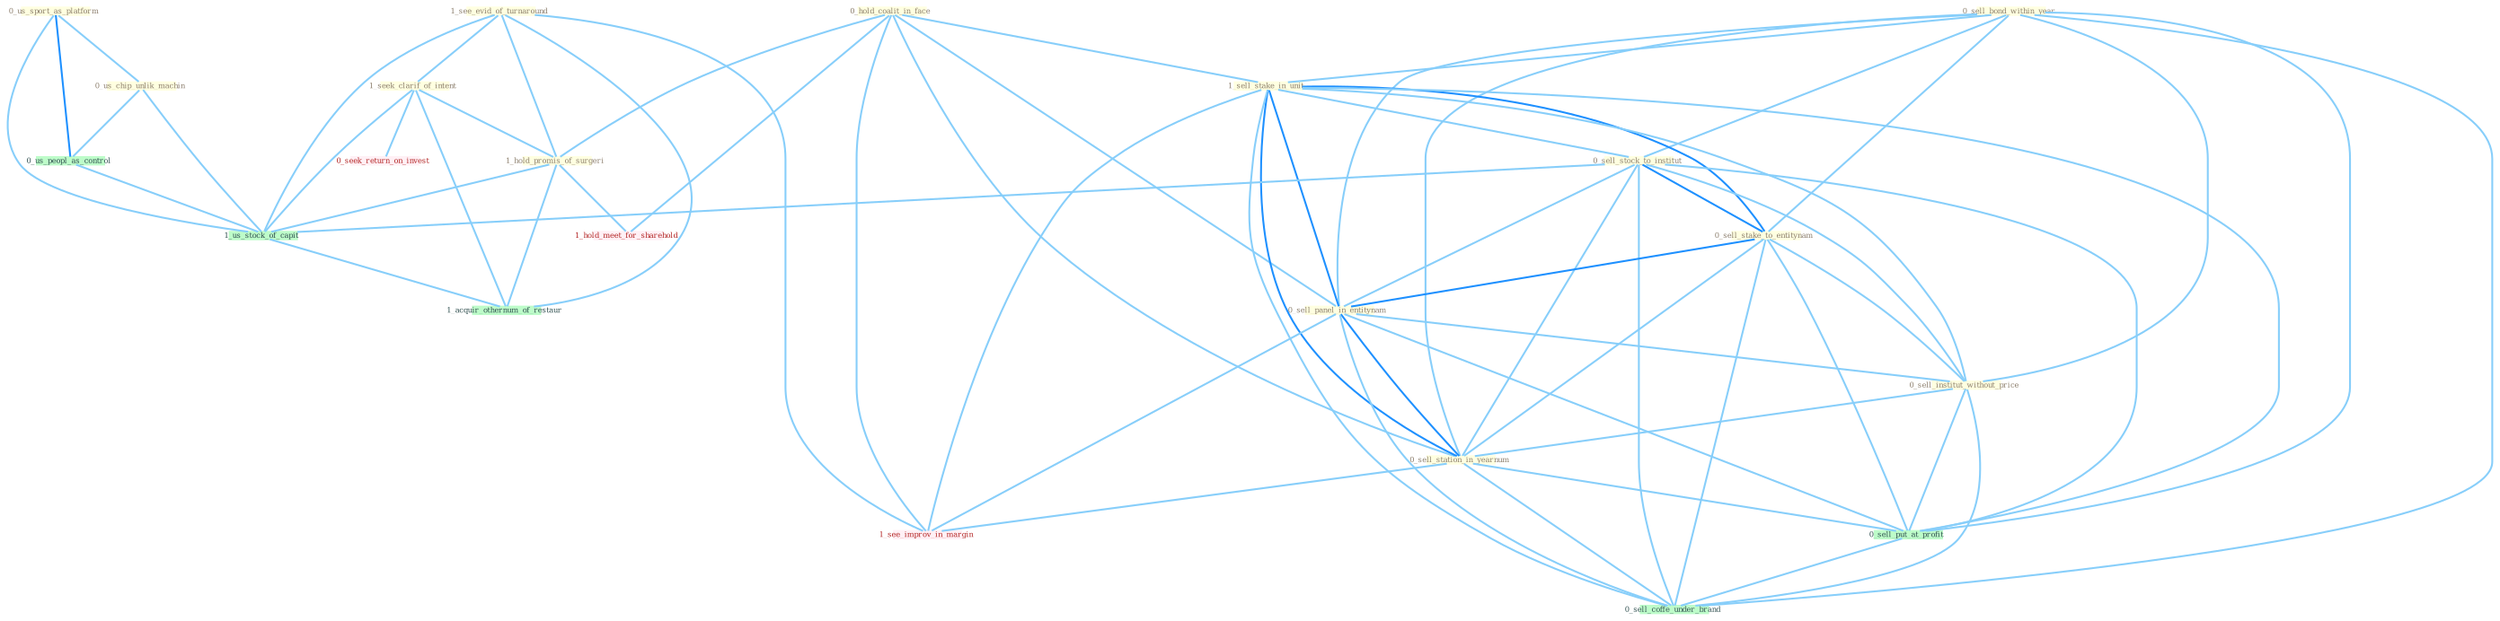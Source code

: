 Graph G{ 
    node
    [shape=polygon,style=filled,width=.5,height=.06,color="#BDFCC9",fixedsize=true,fontsize=4,
    fontcolor="#2f4f4f"];
    {node
    [color="#ffffe0", fontcolor="#8b7d6b"] "1_see_evid_of_turnaround " "0_sell_bond_within_year " "0_hold_coalit_in_face " "1_sell_stake_in_unit " "0_sell_stock_to_institut " "0_us_sport_as_platform " "0_sell_stake_to_entitynam " "1_seek_clarif_of_intent " "0_sell_panel_in_entitynam " "0_sell_institut_without_price " "1_hold_promis_of_surgeri " "0_us_chip_unlik_machin " "0_sell_station_in_yearnum "}
{node [color="#fff0f5", fontcolor="#b22222"] "0_seek_return_on_invest " "1_see_improv_in_margin " "1_hold_meet_for_sharehold "}
edge [color="#B0E2FF"];

	"1_see_evid_of_turnaround " -- "1_seek_clarif_of_intent " [w="1", color="#87cefa" ];
	"1_see_evid_of_turnaround " -- "1_hold_promis_of_surgeri " [w="1", color="#87cefa" ];
	"1_see_evid_of_turnaround " -- "1_us_stock_of_capit " [w="1", color="#87cefa" ];
	"1_see_evid_of_turnaround " -- "1_see_improv_in_margin " [w="1", color="#87cefa" ];
	"1_see_evid_of_turnaround " -- "1_acquir_othernum_of_restaur " [w="1", color="#87cefa" ];
	"0_sell_bond_within_year " -- "1_sell_stake_in_unit " [w="1", color="#87cefa" ];
	"0_sell_bond_within_year " -- "0_sell_stock_to_institut " [w="1", color="#87cefa" ];
	"0_sell_bond_within_year " -- "0_sell_stake_to_entitynam " [w="1", color="#87cefa" ];
	"0_sell_bond_within_year " -- "0_sell_panel_in_entitynam " [w="1", color="#87cefa" ];
	"0_sell_bond_within_year " -- "0_sell_institut_without_price " [w="1", color="#87cefa" ];
	"0_sell_bond_within_year " -- "0_sell_station_in_yearnum " [w="1", color="#87cefa" ];
	"0_sell_bond_within_year " -- "0_sell_put_at_profit " [w="1", color="#87cefa" ];
	"0_sell_bond_within_year " -- "0_sell_coffe_under_brand " [w="1", color="#87cefa" ];
	"0_hold_coalit_in_face " -- "1_sell_stake_in_unit " [w="1", color="#87cefa" ];
	"0_hold_coalit_in_face " -- "0_sell_panel_in_entitynam " [w="1", color="#87cefa" ];
	"0_hold_coalit_in_face " -- "1_hold_promis_of_surgeri " [w="1", color="#87cefa" ];
	"0_hold_coalit_in_face " -- "0_sell_station_in_yearnum " [w="1", color="#87cefa" ];
	"0_hold_coalit_in_face " -- "1_see_improv_in_margin " [w="1", color="#87cefa" ];
	"0_hold_coalit_in_face " -- "1_hold_meet_for_sharehold " [w="1", color="#87cefa" ];
	"1_sell_stake_in_unit " -- "0_sell_stock_to_institut " [w="1", color="#87cefa" ];
	"1_sell_stake_in_unit " -- "0_sell_stake_to_entitynam " [w="2", color="#1e90ff" , len=0.8];
	"1_sell_stake_in_unit " -- "0_sell_panel_in_entitynam " [w="2", color="#1e90ff" , len=0.8];
	"1_sell_stake_in_unit " -- "0_sell_institut_without_price " [w="1", color="#87cefa" ];
	"1_sell_stake_in_unit " -- "0_sell_station_in_yearnum " [w="2", color="#1e90ff" , len=0.8];
	"1_sell_stake_in_unit " -- "0_sell_put_at_profit " [w="1", color="#87cefa" ];
	"1_sell_stake_in_unit " -- "1_see_improv_in_margin " [w="1", color="#87cefa" ];
	"1_sell_stake_in_unit " -- "0_sell_coffe_under_brand " [w="1", color="#87cefa" ];
	"0_sell_stock_to_institut " -- "0_sell_stake_to_entitynam " [w="2", color="#1e90ff" , len=0.8];
	"0_sell_stock_to_institut " -- "0_sell_panel_in_entitynam " [w="1", color="#87cefa" ];
	"0_sell_stock_to_institut " -- "0_sell_institut_without_price " [w="1", color="#87cefa" ];
	"0_sell_stock_to_institut " -- "0_sell_station_in_yearnum " [w="1", color="#87cefa" ];
	"0_sell_stock_to_institut " -- "0_sell_put_at_profit " [w="1", color="#87cefa" ];
	"0_sell_stock_to_institut " -- "1_us_stock_of_capit " [w="1", color="#87cefa" ];
	"0_sell_stock_to_institut " -- "0_sell_coffe_under_brand " [w="1", color="#87cefa" ];
	"0_us_sport_as_platform " -- "0_us_chip_unlik_machin " [w="1", color="#87cefa" ];
	"0_us_sport_as_platform " -- "0_us_peopl_as_control " [w="2", color="#1e90ff" , len=0.8];
	"0_us_sport_as_platform " -- "1_us_stock_of_capit " [w="1", color="#87cefa" ];
	"0_sell_stake_to_entitynam " -- "0_sell_panel_in_entitynam " [w="2", color="#1e90ff" , len=0.8];
	"0_sell_stake_to_entitynam " -- "0_sell_institut_without_price " [w="1", color="#87cefa" ];
	"0_sell_stake_to_entitynam " -- "0_sell_station_in_yearnum " [w="1", color="#87cefa" ];
	"0_sell_stake_to_entitynam " -- "0_sell_put_at_profit " [w="1", color="#87cefa" ];
	"0_sell_stake_to_entitynam " -- "0_sell_coffe_under_brand " [w="1", color="#87cefa" ];
	"1_seek_clarif_of_intent " -- "1_hold_promis_of_surgeri " [w="1", color="#87cefa" ];
	"1_seek_clarif_of_intent " -- "0_seek_return_on_invest " [w="1", color="#87cefa" ];
	"1_seek_clarif_of_intent " -- "1_us_stock_of_capit " [w="1", color="#87cefa" ];
	"1_seek_clarif_of_intent " -- "1_acquir_othernum_of_restaur " [w="1", color="#87cefa" ];
	"0_sell_panel_in_entitynam " -- "0_sell_institut_without_price " [w="1", color="#87cefa" ];
	"0_sell_panel_in_entitynam " -- "0_sell_station_in_yearnum " [w="2", color="#1e90ff" , len=0.8];
	"0_sell_panel_in_entitynam " -- "0_sell_put_at_profit " [w="1", color="#87cefa" ];
	"0_sell_panel_in_entitynam " -- "1_see_improv_in_margin " [w="1", color="#87cefa" ];
	"0_sell_panel_in_entitynam " -- "0_sell_coffe_under_brand " [w="1", color="#87cefa" ];
	"0_sell_institut_without_price " -- "0_sell_station_in_yearnum " [w="1", color="#87cefa" ];
	"0_sell_institut_without_price " -- "0_sell_put_at_profit " [w="1", color="#87cefa" ];
	"0_sell_institut_without_price " -- "0_sell_coffe_under_brand " [w="1", color="#87cefa" ];
	"1_hold_promis_of_surgeri " -- "1_us_stock_of_capit " [w="1", color="#87cefa" ];
	"1_hold_promis_of_surgeri " -- "1_hold_meet_for_sharehold " [w="1", color="#87cefa" ];
	"1_hold_promis_of_surgeri " -- "1_acquir_othernum_of_restaur " [w="1", color="#87cefa" ];
	"0_us_chip_unlik_machin " -- "0_us_peopl_as_control " [w="1", color="#87cefa" ];
	"0_us_chip_unlik_machin " -- "1_us_stock_of_capit " [w="1", color="#87cefa" ];
	"0_sell_station_in_yearnum " -- "0_sell_put_at_profit " [w="1", color="#87cefa" ];
	"0_sell_station_in_yearnum " -- "1_see_improv_in_margin " [w="1", color="#87cefa" ];
	"0_sell_station_in_yearnum " -- "0_sell_coffe_under_brand " [w="1", color="#87cefa" ];
	"0_us_peopl_as_control " -- "1_us_stock_of_capit " [w="1", color="#87cefa" ];
	"0_sell_put_at_profit " -- "0_sell_coffe_under_brand " [w="1", color="#87cefa" ];
	"1_us_stock_of_capit " -- "1_acquir_othernum_of_restaur " [w="1", color="#87cefa" ];
}
